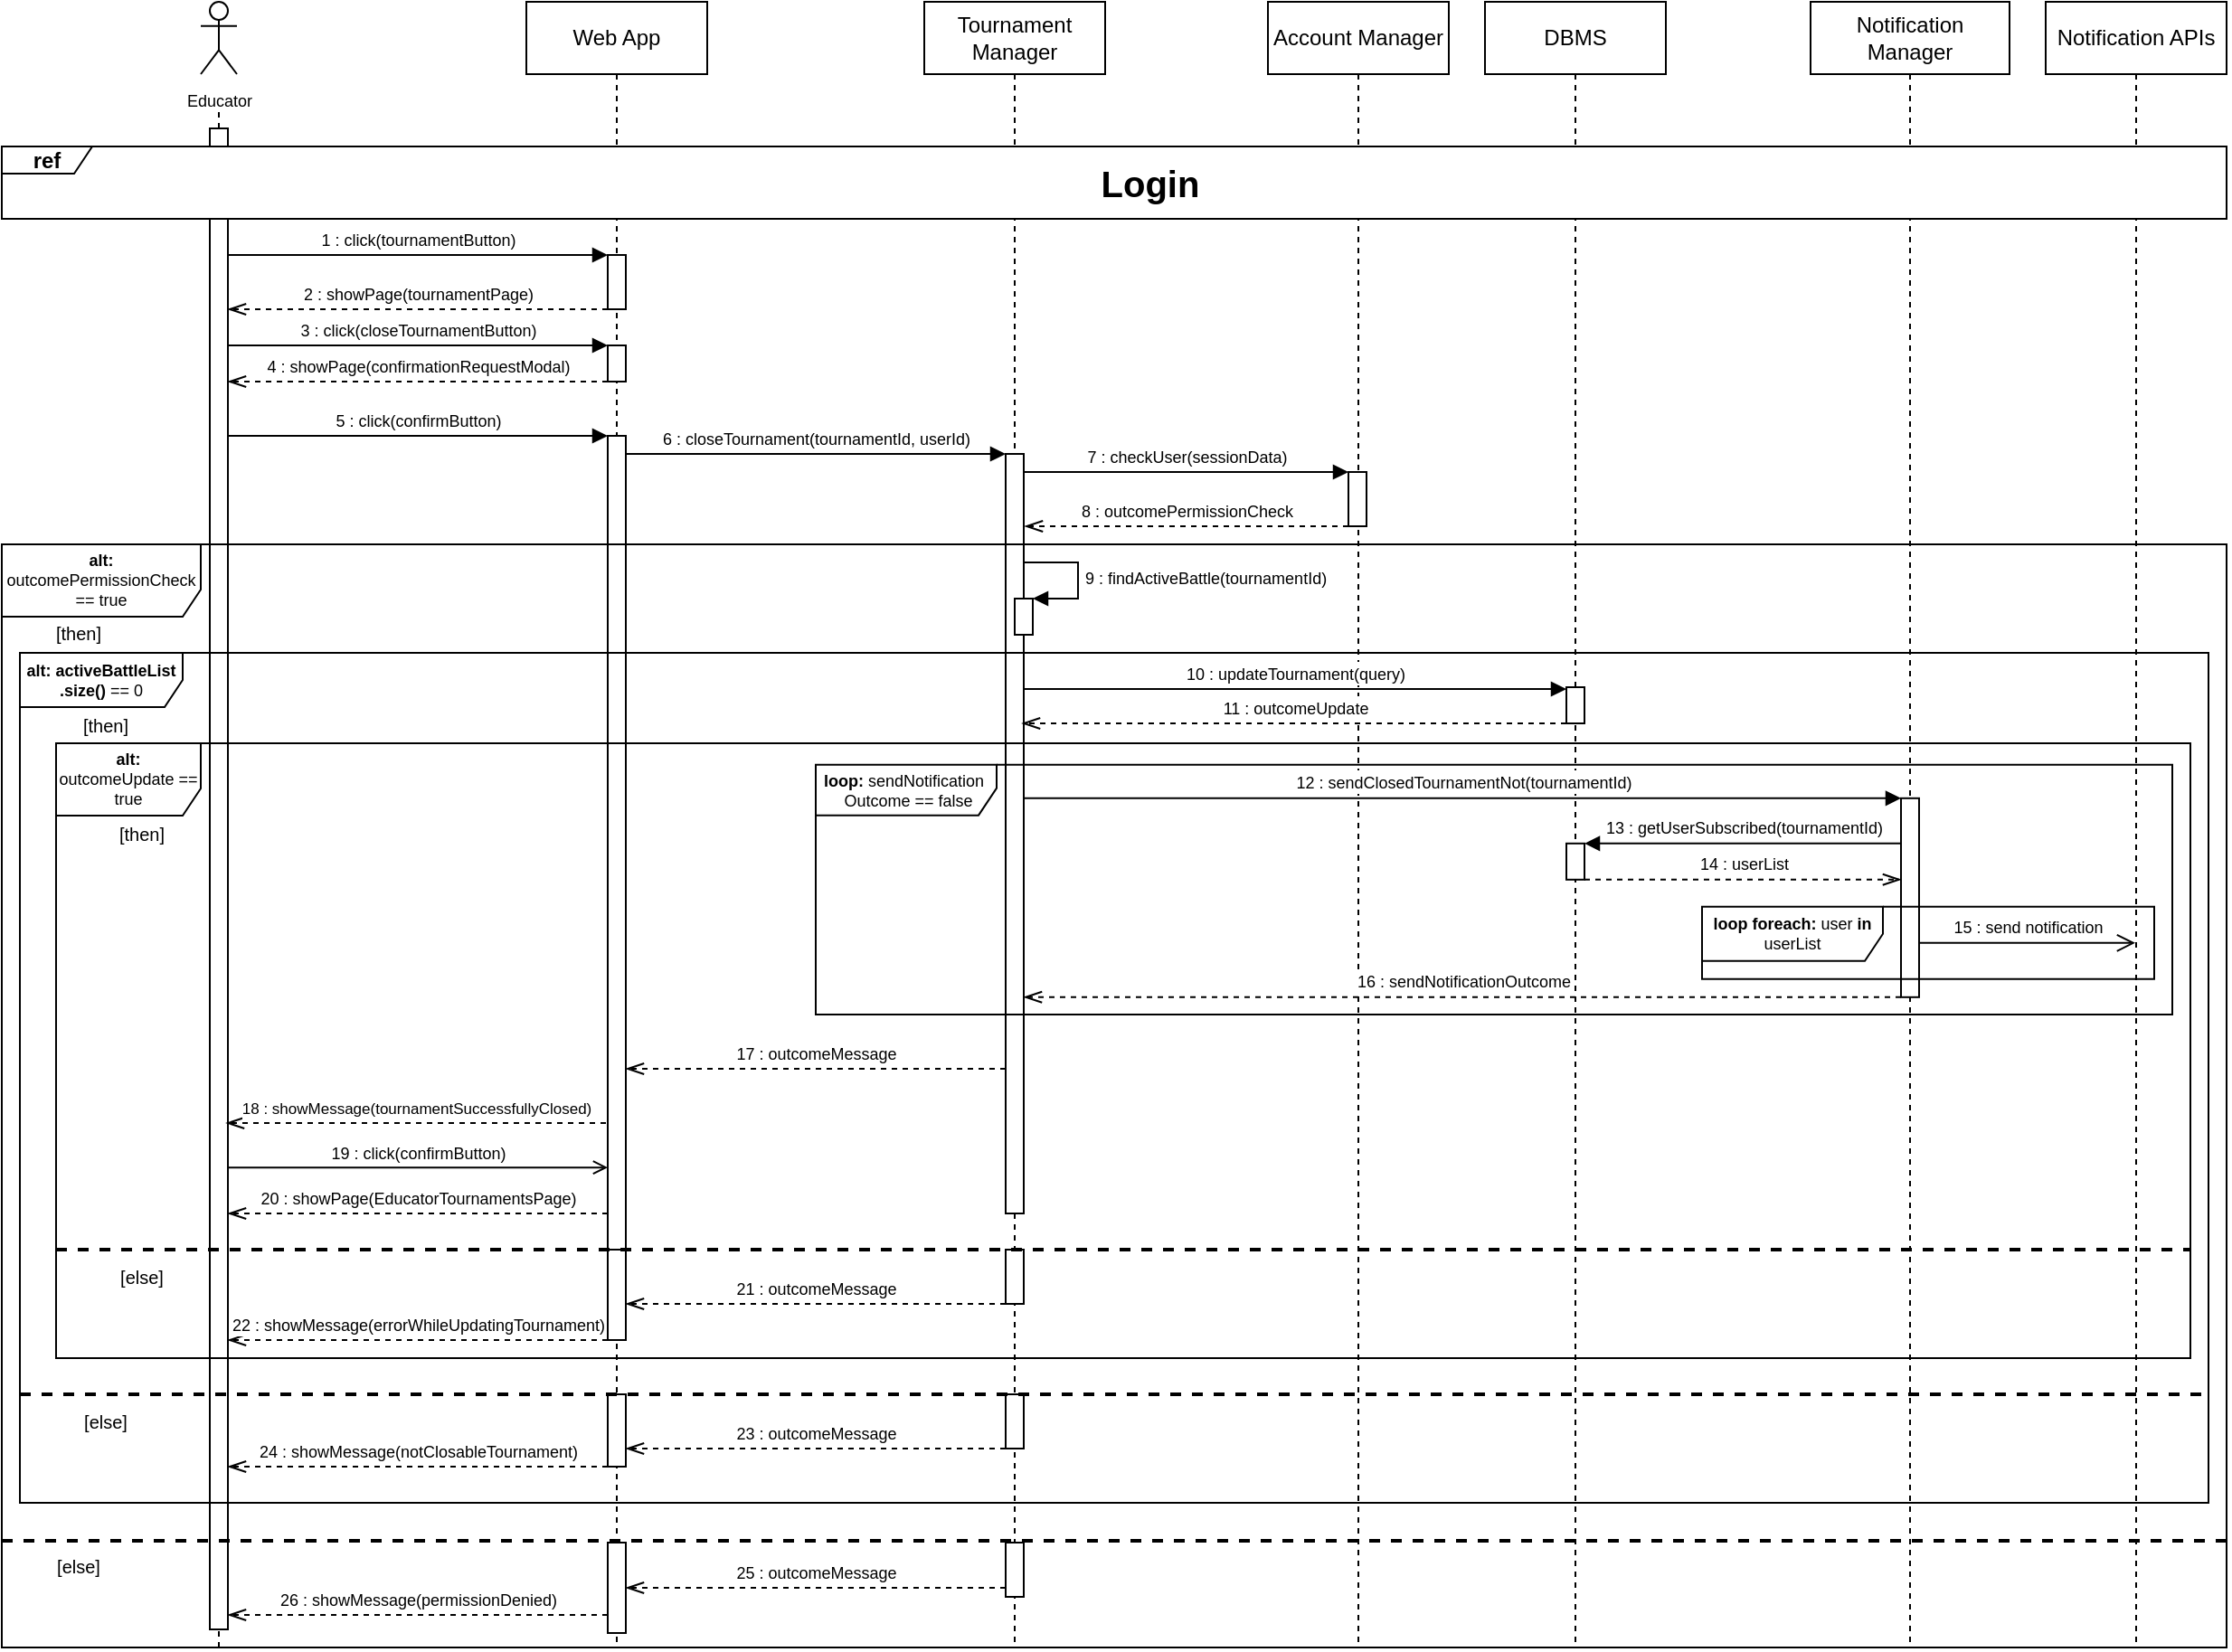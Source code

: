 <mxfile version="22.1.16" type="device">
  <diagram name="Page-1" id="2YBvvXClWsGukQMizWep">
    <mxGraphModel dx="2524" dy="746" grid="1" gridSize="10" guides="1" tooltips="1" connect="1" arrows="1" fold="1" page="1" pageScale="1" pageWidth="850" pageHeight="1100" math="0" shadow="0">
      <root>
        <mxCell id="0" />
        <mxCell id="1" parent="0" />
        <mxCell id="RbzXPUkc1lSmBt4J0QIF-1" value="Web App" style="shape=umlLifeline;perimeter=lifelinePerimeter;whiteSpace=wrap;html=1;container=0;dropTarget=0;collapsible=0;recursiveResize=0;outlineConnect=0;portConstraint=eastwest;newEdgeStyle={&quot;edgeStyle&quot;:&quot;elbowEdgeStyle&quot;,&quot;elbow&quot;:&quot;vertical&quot;,&quot;curved&quot;:0,&quot;rounded&quot;:0};" parent="1" vertex="1">
          <mxGeometry x="80" y="40" width="100" height="910" as="geometry" />
        </mxCell>
        <mxCell id="RbzXPUkc1lSmBt4J0QIF-3" value="" style="html=1;points=[];perimeter=orthogonalPerimeter;outlineConnect=0;targetShapes=umlLifeline;portConstraint=eastwest;newEdgeStyle={&quot;edgeStyle&quot;:&quot;elbowEdgeStyle&quot;,&quot;elbow&quot;:&quot;vertical&quot;,&quot;curved&quot;:0,&quot;rounded&quot;:0};" parent="RbzXPUkc1lSmBt4J0QIF-1" vertex="1">
          <mxGeometry x="45" y="240" width="10" height="500" as="geometry" />
        </mxCell>
        <mxCell id="RbzXPUkc1lSmBt4J0QIF-4" value="" style="html=1;points=[];perimeter=orthogonalPerimeter;outlineConnect=0;targetShapes=umlLifeline;portConstraint=eastwest;newEdgeStyle={&quot;edgeStyle&quot;:&quot;elbowEdgeStyle&quot;,&quot;elbow&quot;:&quot;vertical&quot;,&quot;curved&quot;:0,&quot;rounded&quot;:0};" parent="RbzXPUkc1lSmBt4J0QIF-1" vertex="1">
          <mxGeometry x="45" y="690" width="10" height="50" as="geometry" />
        </mxCell>
        <mxCell id="RbzXPUkc1lSmBt4J0QIF-5" value="" style="html=1;points=[];perimeter=orthogonalPerimeter;outlineConnect=0;targetShapes=umlLifeline;portConstraint=eastwest;newEdgeStyle={&quot;edgeStyle&quot;:&quot;elbowEdgeStyle&quot;,&quot;elbow&quot;:&quot;vertical&quot;,&quot;curved&quot;:0,&quot;rounded&quot;:0};" parent="RbzXPUkc1lSmBt4J0QIF-1" vertex="1">
          <mxGeometry x="45" y="852" width="10" height="50" as="geometry" />
        </mxCell>
        <mxCell id="RbzXPUkc1lSmBt4J0QIF-2" value="" style="html=1;points=[];perimeter=orthogonalPerimeter;outlineConnect=0;targetShapes=umlLifeline;portConstraint=eastwest;newEdgeStyle={&quot;edgeStyle&quot;:&quot;elbowEdgeStyle&quot;,&quot;elbow&quot;:&quot;vertical&quot;,&quot;curved&quot;:0,&quot;rounded&quot;:0};" parent="RbzXPUkc1lSmBt4J0QIF-1" vertex="1">
          <mxGeometry x="45" y="140" width="10" height="30" as="geometry" />
        </mxCell>
        <mxCell id="RbzXPUkc1lSmBt4J0QIF-70" value="" style="html=1;points=[];perimeter=orthogonalPerimeter;outlineConnect=0;targetShapes=umlLifeline;portConstraint=eastwest;newEdgeStyle={&quot;edgeStyle&quot;:&quot;elbowEdgeStyle&quot;,&quot;elbow&quot;:&quot;vertical&quot;,&quot;curved&quot;:0,&quot;rounded&quot;:0};" parent="RbzXPUkc1lSmBt4J0QIF-1" vertex="1">
          <mxGeometry x="45" y="190" width="10" height="20" as="geometry" />
        </mxCell>
        <mxCell id="RbzXPUkc1lSmBt4J0QIF-9" value="&lt;font style=&quot;font-size: 9px;&quot;&gt;1 : click(tournamentButton)&lt;/font&gt;" style="html=1;verticalAlign=bottom;endArrow=block;edgeStyle=elbowEdgeStyle;elbow=horizontal;curved=0;rounded=0;" parent="RbzXPUkc1lSmBt4J0QIF-1" target="RbzXPUkc1lSmBt4J0QIF-2" edge="1">
          <mxGeometry relative="1" as="geometry">
            <mxPoint x="-165" y="140" as="sourcePoint" />
            <Array as="points">
              <mxPoint x="-50" y="140" />
            </Array>
            <mxPoint x="35" y="140" as="targetPoint" />
          </mxGeometry>
        </mxCell>
        <mxCell id="RbzXPUkc1lSmBt4J0QIF-16" value="&lt;font style=&quot;font-size: 9px;&quot;&gt;2 : showPage(tournamentPage)&lt;/font&gt;" style="html=1;verticalAlign=bottom;endArrow=openThin;dashed=1;endSize=8;edgeStyle=elbowEdgeStyle;elbow=vertical;curved=0;rounded=0;endFill=0;" parent="RbzXPUkc1lSmBt4J0QIF-1" source="RbzXPUkc1lSmBt4J0QIF-2" edge="1">
          <mxGeometry relative="1" as="geometry">
            <mxPoint x="-165" y="170" as="targetPoint" />
            <Array as="points">
              <mxPoint x="-75" y="170" />
            </Array>
            <mxPoint y="170" as="sourcePoint" />
          </mxGeometry>
        </mxCell>
        <mxCell id="RbzXPUkc1lSmBt4J0QIF-69" value="&lt;font style=&quot;font-size: 9px;&quot;&gt;3 : click(closeTournamentButton)&lt;/font&gt;" style="html=1;verticalAlign=bottom;endArrow=block;edgeStyle=elbowEdgeStyle;elbow=horizontal;curved=0;rounded=0;" parent="RbzXPUkc1lSmBt4J0QIF-1" edge="1">
          <mxGeometry relative="1" as="geometry">
            <mxPoint x="-165" y="190" as="sourcePoint" />
            <Array as="points">
              <mxPoint x="-50" y="190" />
            </Array>
            <mxPoint x="45" y="190" as="targetPoint" />
          </mxGeometry>
        </mxCell>
        <mxCell id="RbzXPUkc1lSmBt4J0QIF-71" value="&lt;font style=&quot;font-size: 9px;&quot;&gt;4 : showPage(confirmationRequestModal)&lt;/font&gt;" style="html=1;verticalAlign=bottom;endArrow=openThin;dashed=1;endSize=8;edgeStyle=elbowEdgeStyle;elbow=vertical;curved=0;rounded=0;endFill=0;" parent="RbzXPUkc1lSmBt4J0QIF-1" source="RbzXPUkc1lSmBt4J0QIF-70" edge="1">
          <mxGeometry relative="1" as="geometry">
            <mxPoint x="-165" y="210" as="targetPoint" />
            <Array as="points">
              <mxPoint x="-75" y="210" />
            </Array>
            <mxPoint x="45" y="210" as="sourcePoint" />
          </mxGeometry>
        </mxCell>
        <mxCell id="RbzXPUkc1lSmBt4J0QIF-6" value="&lt;font style=&quot;font-size: 9px;&quot;&gt;Educator&lt;/font&gt;" style="shape=umlActor;verticalLabelPosition=bottom;verticalAlign=top;html=1;outlineConnect=0;" parent="1" vertex="1">
          <mxGeometry x="-100" y="40" width="20" height="40" as="geometry" />
        </mxCell>
        <mxCell id="RbzXPUkc1lSmBt4J0QIF-7" value="" style="endArrow=none;dashed=1;html=1;rounded=0;" parent="1" source="RbzXPUkc1lSmBt4J0QIF-8" edge="1">
          <mxGeometry width="50" height="50" relative="1" as="geometry">
            <mxPoint x="-90" y="350" as="sourcePoint" />
            <mxPoint x="-90" y="100" as="targetPoint" />
          </mxGeometry>
        </mxCell>
        <mxCell id="RbzXPUkc1lSmBt4J0QIF-8" value="" style="html=1;points=[];perimeter=orthogonalPerimeter;outlineConnect=0;targetShapes=umlLifeline;portConstraint=eastwest;newEdgeStyle={&quot;edgeStyle&quot;:&quot;elbowEdgeStyle&quot;,&quot;elbow&quot;:&quot;vertical&quot;,&quot;curved&quot;:0,&quot;rounded&quot;:0};" parent="1" vertex="1">
          <mxGeometry x="-95" y="110" width="10" height="830" as="geometry" />
        </mxCell>
        <mxCell id="RbzXPUkc1lSmBt4J0QIF-10" value="Tournament Manager" style="shape=umlLifeline;perimeter=lifelinePerimeter;whiteSpace=wrap;html=1;container=1;dropTarget=0;collapsible=0;recursiveResize=0;outlineConnect=0;portConstraint=eastwest;newEdgeStyle={&quot;curved&quot;:0,&quot;rounded&quot;:0};" parent="1" vertex="1">
          <mxGeometry x="300" y="40" width="100" height="910" as="geometry" />
        </mxCell>
        <mxCell id="RbzXPUkc1lSmBt4J0QIF-11" value="" style="html=1;points=[];perimeter=orthogonalPerimeter;outlineConnect=0;targetShapes=umlLifeline;portConstraint=eastwest;newEdgeStyle={&quot;edgeStyle&quot;:&quot;elbowEdgeStyle&quot;,&quot;elbow&quot;:&quot;vertical&quot;,&quot;curved&quot;:0,&quot;rounded&quot;:0};" parent="RbzXPUkc1lSmBt4J0QIF-10" vertex="1">
          <mxGeometry x="45" y="250" width="10" height="420" as="geometry" />
        </mxCell>
        <mxCell id="RbzXPUkc1lSmBt4J0QIF-12" value="" style="html=1;points=[[0,0,0,0,5],[0,1,0,0,-5],[1,0,0,0,5],[1,1,0,0,-5]];perimeter=orthogonalPerimeter;outlineConnect=0;targetShapes=umlLifeline;portConstraint=eastwest;newEdgeStyle={&quot;curved&quot;:0,&quot;rounded&quot;:0};" parent="RbzXPUkc1lSmBt4J0QIF-10" vertex="1">
          <mxGeometry x="50" y="330" width="10" height="20" as="geometry" />
        </mxCell>
        <mxCell id="RbzXPUkc1lSmBt4J0QIF-13" value="&lt;font style=&quot;font-size: 9px;&quot;&gt;9 : findActiveBattle(tournamentId)&lt;/font&gt;" style="html=1;align=left;spacingLeft=2;endArrow=block;rounded=0;edgeStyle=orthogonalEdgeStyle;curved=0;rounded=0;" parent="RbzXPUkc1lSmBt4J0QIF-10" target="RbzXPUkc1lSmBt4J0QIF-12" edge="1">
          <mxGeometry x="0.013" relative="1" as="geometry">
            <mxPoint x="55" y="310" as="sourcePoint" />
            <Array as="points">
              <mxPoint x="85" y="310" />
              <mxPoint x="85" y="330" />
            </Array>
            <mxPoint as="offset" />
          </mxGeometry>
        </mxCell>
        <mxCell id="RbzXPUkc1lSmBt4J0QIF-14" value="" style="html=1;points=[];perimeter=orthogonalPerimeter;outlineConnect=0;targetShapes=umlLifeline;portConstraint=eastwest;newEdgeStyle={&quot;edgeStyle&quot;:&quot;elbowEdgeStyle&quot;,&quot;elbow&quot;:&quot;vertical&quot;,&quot;curved&quot;:0,&quot;rounded&quot;:0};" parent="RbzXPUkc1lSmBt4J0QIF-10" vertex="1">
          <mxGeometry x="45" y="852" width="10" height="30" as="geometry" />
        </mxCell>
        <mxCell id="RbzXPUkc1lSmBt4J0QIF-15" value="" style="html=1;points=[];perimeter=orthogonalPerimeter;outlineConnect=0;targetShapes=umlLifeline;portConstraint=eastwest;newEdgeStyle={&quot;edgeStyle&quot;:&quot;elbowEdgeStyle&quot;,&quot;elbow&quot;:&quot;vertical&quot;,&quot;curved&quot;:0,&quot;rounded&quot;:0};" parent="RbzXPUkc1lSmBt4J0QIF-10" vertex="1">
          <mxGeometry x="45" y="690" width="10" height="30" as="geometry" />
        </mxCell>
        <mxCell id="RbzXPUkc1lSmBt4J0QIF-17" value="Account Manager" style="shape=umlLifeline;perimeter=lifelinePerimeter;whiteSpace=wrap;html=1;container=1;dropTarget=0;collapsible=0;recursiveResize=0;outlineConnect=0;portConstraint=eastwest;newEdgeStyle={&quot;curved&quot;:0,&quot;rounded&quot;:0};" parent="1" vertex="1">
          <mxGeometry x="490" y="40" width="100" height="910" as="geometry" />
        </mxCell>
        <mxCell id="RbzXPUkc1lSmBt4J0QIF-18" value="" style="html=1;points=[];perimeter=orthogonalPerimeter;outlineConnect=0;targetShapes=umlLifeline;portConstraint=eastwest;newEdgeStyle={&quot;edgeStyle&quot;:&quot;elbowEdgeStyle&quot;,&quot;elbow&quot;:&quot;vertical&quot;,&quot;curved&quot;:0,&quot;rounded&quot;:0};" parent="RbzXPUkc1lSmBt4J0QIF-17" vertex="1">
          <mxGeometry x="44.5" y="260" width="10" height="30" as="geometry" />
        </mxCell>
        <mxCell id="RbzXPUkc1lSmBt4J0QIF-19" value="&lt;font style=&quot;font-size: 9px;&quot;&gt;7 : checkUser(sessionData)&lt;/font&gt;" style="html=1;verticalAlign=bottom;endArrow=block;edgeStyle=elbowEdgeStyle;elbow=vertical;curved=0;rounded=0;" parent="RbzXPUkc1lSmBt4J0QIF-17" target="RbzXPUkc1lSmBt4J0QIF-18" edge="1">
          <mxGeometry relative="1" as="geometry">
            <mxPoint x="-134.5" y="260" as="sourcePoint" />
            <Array as="points">
              <mxPoint x="0.5" y="260" />
            </Array>
            <mxPoint x="10.5" y="280" as="targetPoint" />
            <mxPoint as="offset" />
          </mxGeometry>
        </mxCell>
        <mxCell id="RbzXPUkc1lSmBt4J0QIF-20" value="&lt;font style=&quot;font-size: 9px;&quot;&gt;8 : outcomePermissionCheck&lt;/font&gt;" style="html=1;verticalAlign=bottom;endArrow=openThin;dashed=1;endSize=8;edgeStyle=elbowEdgeStyle;elbow=vertical;curved=0;rounded=0;endFill=0;" parent="RbzXPUkc1lSmBt4J0QIF-17" source="RbzXPUkc1lSmBt4J0QIF-18" edge="1">
          <mxGeometry relative="1" as="geometry">
            <mxPoint x="-134.5" y="290" as="targetPoint" />
            <Array as="points">
              <mxPoint x="-49.5" y="290" />
            </Array>
            <mxPoint x="15.5" y="290" as="sourcePoint" />
          </mxGeometry>
        </mxCell>
        <mxCell id="RbzXPUkc1lSmBt4J0QIF-51" value="&lt;font style=&quot;font-size: 9px;&quot;&gt;5 : click(confirmButton)&lt;/font&gt;" style="html=1;verticalAlign=bottom;endArrow=block;edgeStyle=elbowEdgeStyle;elbow=horizontal;curved=0;rounded=0;" parent="RbzXPUkc1lSmBt4J0QIF-17" edge="1">
          <mxGeometry relative="1" as="geometry">
            <mxPoint x="-575" y="240" as="sourcePoint" />
            <Array as="points">
              <mxPoint x="-460" y="240" />
            </Array>
            <mxPoint x="-365" y="240" as="targetPoint" />
          </mxGeometry>
        </mxCell>
        <mxCell id="RbzXPUkc1lSmBt4J0QIF-52" value="&lt;font style=&quot;font-size: 9px;&quot;&gt;6 :&amp;nbsp;&lt;/font&gt;&lt;font style=&quot;font-size: 9px;&quot;&gt;closeTournament(tournamentId, userId)&lt;/font&gt;" style="html=1;verticalAlign=bottom;endArrow=block;edgeStyle=elbowEdgeStyle;elbow=vertical;curved=0;rounded=0;" parent="RbzXPUkc1lSmBt4J0QIF-17" edge="1">
          <mxGeometry relative="1" as="geometry">
            <mxPoint x="-355" y="250" as="sourcePoint" />
            <Array as="points">
              <mxPoint x="-270" y="250" />
            </Array>
            <mxPoint x="-145" y="250" as="targetPoint" />
            <mxPoint as="offset" />
          </mxGeometry>
        </mxCell>
        <mxCell id="RbzXPUkc1lSmBt4J0QIF-21" value="DBMS" style="shape=umlLifeline;perimeter=lifelinePerimeter;whiteSpace=wrap;html=1;container=1;dropTarget=0;collapsible=0;recursiveResize=0;outlineConnect=0;portConstraint=eastwest;newEdgeStyle={&quot;curved&quot;:0,&quot;rounded&quot;:0};" parent="1" vertex="1">
          <mxGeometry x="610" y="40" width="100" height="910" as="geometry" />
        </mxCell>
        <mxCell id="RbzXPUkc1lSmBt4J0QIF-22" value="" style="html=1;points=[];perimeter=orthogonalPerimeter;outlineConnect=0;targetShapes=umlLifeline;portConstraint=eastwest;newEdgeStyle={&quot;edgeStyle&quot;:&quot;elbowEdgeStyle&quot;,&quot;elbow&quot;:&quot;vertical&quot;,&quot;curved&quot;:0,&quot;rounded&quot;:0};" parent="RbzXPUkc1lSmBt4J0QIF-21" vertex="1">
          <mxGeometry x="45" y="379" width="10" height="20" as="geometry" />
        </mxCell>
        <mxCell id="RbzXPUkc1lSmBt4J0QIF-23" value="Notification Manager" style="shape=umlLifeline;perimeter=lifelinePerimeter;whiteSpace=wrap;html=1;container=1;dropTarget=0;collapsible=0;recursiveResize=0;outlineConnect=0;portConstraint=eastwest;newEdgeStyle={&quot;curved&quot;:0,&quot;rounded&quot;:0};" parent="1" vertex="1">
          <mxGeometry x="790" y="40" width="110" height="910" as="geometry" />
        </mxCell>
        <mxCell id="RbzXPUkc1lSmBt4J0QIF-24" value="Notification APIs" style="shape=umlLifeline;perimeter=lifelinePerimeter;whiteSpace=wrap;html=1;container=1;dropTarget=0;collapsible=0;recursiveResize=0;outlineConnect=0;portConstraint=eastwest;newEdgeStyle={&quot;curved&quot;:0,&quot;rounded&quot;:0};" parent="1" vertex="1">
          <mxGeometry x="920" y="40" width="100" height="910" as="geometry" />
        </mxCell>
        <mxCell id="RbzXPUkc1lSmBt4J0QIF-25" value="&lt;p style=&quot;line-height: 120%; font-size: 9px;&quot;&gt;&lt;b&gt;alt: &lt;/b&gt;outcomePermissionCheck == true&lt;/p&gt;" style="shape=umlFrame;whiteSpace=wrap;html=1;pointerEvents=0;width=110;height=40;verticalAlign=middle;horizontal=1;labelPosition=center;verticalLabelPosition=middle;align=center;" parent="1" vertex="1">
          <mxGeometry x="-210" y="340" width="1230" height="610" as="geometry" />
        </mxCell>
        <mxCell id="RbzXPUkc1lSmBt4J0QIF-26" value="[then]" style="text;html=1;strokeColor=none;fillColor=none;align=center;verticalAlign=middle;whiteSpace=wrap;rounded=0;fontSize=10;" parent="1" vertex="1">
          <mxGeometry x="-185" y="384" width="35" height="10" as="geometry" />
        </mxCell>
        <mxCell id="RbzXPUkc1lSmBt4J0QIF-27" value="[else]" style="text;html=1;strokeColor=none;fillColor=none;align=center;verticalAlign=middle;whiteSpace=wrap;rounded=0;fontSize=10;" parent="1" vertex="1">
          <mxGeometry x="-170" y="820.0" width="35" height="10" as="geometry" />
        </mxCell>
        <mxCell id="RbzXPUkc1lSmBt4J0QIF-28" value="&lt;font style=&quot;font-size: 9px;&quot;&gt;23 : outcomeMessage&lt;/font&gt;" style="html=1;verticalAlign=bottom;endArrow=openThin;dashed=1;endSize=8;edgeStyle=elbowEdgeStyle;elbow=horizontal;curved=0;rounded=0;endFill=0;" parent="1" source="RbzXPUkc1lSmBt4J0QIF-36" target="RbzXPUkc1lSmBt4J0QIF-37" edge="1">
          <mxGeometry relative="1" as="geometry">
            <mxPoint x="135" y="835" as="targetPoint" />
            <Array as="points">
              <mxPoint x="240" y="840" />
            </Array>
            <mxPoint x="264" y="878.18" as="sourcePoint" />
          </mxGeometry>
        </mxCell>
        <mxCell id="RbzXPUkc1lSmBt4J0QIF-29" value="&lt;font style=&quot;font-size: 9px;&quot;&gt;24 : showMessage(notClosableTournament)&lt;/font&gt;" style="html=1;verticalAlign=bottom;endArrow=openThin;dashed=1;endSize=8;edgeStyle=elbowEdgeStyle;elbow=vertical;curved=0;rounded=0;endFill=0;" parent="1" edge="1">
          <mxGeometry relative="1" as="geometry">
            <mxPoint x="-85" y="850" as="targetPoint" />
            <Array as="points">
              <mxPoint x="30" y="850" />
            </Array>
            <mxPoint x="125" y="850" as="sourcePoint" />
          </mxGeometry>
        </mxCell>
        <mxCell id="RbzXPUkc1lSmBt4J0QIF-30" value="[then]" style="text;html=1;strokeColor=none;fillColor=none;align=center;verticalAlign=middle;whiteSpace=wrap;rounded=0;fontSize=10;" parent="1" vertex="1">
          <mxGeometry x="-150" y="495.41" width="35" height="10" as="geometry" />
        </mxCell>
        <mxCell id="RbzXPUkc1lSmBt4J0QIF-31" value="" style="html=1;points=[];perimeter=orthogonalPerimeter;outlineConnect=0;targetShapes=umlLifeline;portConstraint=eastwest;newEdgeStyle={&quot;edgeStyle&quot;:&quot;elbowEdgeStyle&quot;,&quot;elbow&quot;:&quot;vertical&quot;,&quot;curved&quot;:0,&quot;rounded&quot;:0};" parent="1" vertex="1">
          <mxGeometry x="840" y="480.41" width="10" height="110" as="geometry" />
        </mxCell>
        <mxCell id="RbzXPUkc1lSmBt4J0QIF-32" value="&lt;p style=&quot;line-height: 120%; font-size: 9px;&quot;&gt;&lt;b&gt;loop: &lt;/b&gt;sendNotification&amp;nbsp; &amp;nbsp;&lt;span style=&quot;background-color: initial;&quot;&gt;Outcome == false&lt;/span&gt;&lt;/p&gt;" style="shape=umlFrame;whiteSpace=wrap;html=1;pointerEvents=0;width=100;height=28;verticalAlign=middle;horizontal=1;labelPosition=center;verticalLabelPosition=middle;align=center;" parent="1" vertex="1">
          <mxGeometry x="240" y="461.82" width="750" height="138.18" as="geometry" />
        </mxCell>
        <mxCell id="RbzXPUkc1lSmBt4J0QIF-33" value="&lt;font style=&quot;font-size: 9px;&quot;&gt;17 : outcomeMessage&lt;/font&gt;" style="html=1;verticalAlign=bottom;endArrow=openThin;dashed=1;endSize=8;edgeStyle=elbowEdgeStyle;elbow=horizontal;curved=0;rounded=0;endFill=0;" parent="1" edge="1">
          <mxGeometry relative="1" as="geometry">
            <mxPoint x="135" y="630" as="targetPoint" />
            <Array as="points">
              <mxPoint x="310" y="630" />
            </Array>
            <mxPoint x="345" y="630" as="sourcePoint" />
          </mxGeometry>
        </mxCell>
        <mxCell id="RbzXPUkc1lSmBt4J0QIF-34" value="&lt;font style=&quot;font-size: 8.5px;&quot;&gt;18 : showMessage(tournamentSuccessfullyClosed)&lt;/font&gt;" style="html=1;verticalAlign=bottom;endArrow=openThin;dashed=1;endSize=8;edgeStyle=elbowEdgeStyle;elbow=vertical;curved=0;rounded=0;endFill=0;" parent="1" edge="1">
          <mxGeometry relative="1" as="geometry">
            <mxPoint x="-86" y="660" as="targetPoint" />
            <Array as="points">
              <mxPoint x="119" y="660" />
            </Array>
            <mxPoint x="124" y="660" as="sourcePoint" />
          </mxGeometry>
        </mxCell>
        <mxCell id="RbzXPUkc1lSmBt4J0QIF-35" value="[else]" style="text;html=1;strokeColor=none;fillColor=none;align=center;verticalAlign=middle;whiteSpace=wrap;rounded=0;fontSize=10;" parent="1" vertex="1">
          <mxGeometry x="-150" y="740" width="35" height="10" as="geometry" />
        </mxCell>
        <mxCell id="RbzXPUkc1lSmBt4J0QIF-36" value="" style="html=1;points=[];perimeter=orthogonalPerimeter;outlineConnect=0;targetShapes=umlLifeline;portConstraint=eastwest;newEdgeStyle={&quot;edgeStyle&quot;:&quot;elbowEdgeStyle&quot;,&quot;elbow&quot;:&quot;vertical&quot;,&quot;curved&quot;:0,&quot;rounded&quot;:0};" parent="1" vertex="1">
          <mxGeometry x="345" y="810" width="10" height="30" as="geometry" />
        </mxCell>
        <mxCell id="RbzXPUkc1lSmBt4J0QIF-37" value="" style="html=1;points=[];perimeter=orthogonalPerimeter;outlineConnect=0;targetShapes=umlLifeline;portConstraint=eastwest;newEdgeStyle={&quot;edgeStyle&quot;:&quot;elbowEdgeStyle&quot;,&quot;elbow&quot;:&quot;vertical&quot;,&quot;curved&quot;:0,&quot;rounded&quot;:0};" parent="1" vertex="1">
          <mxGeometry x="125" y="810" width="10" height="40" as="geometry" />
        </mxCell>
        <mxCell id="RbzXPUkc1lSmBt4J0QIF-38" value="" style="endArrow=none;dashed=1;html=1;rounded=0;" parent="1" edge="1">
          <mxGeometry width="50" height="50" relative="1" as="geometry">
            <mxPoint x="-90" y="950" as="sourcePoint" />
            <mxPoint x="-90" y="940" as="targetPoint" />
          </mxGeometry>
        </mxCell>
        <mxCell id="RbzXPUkc1lSmBt4J0QIF-39" value="&lt;font style=&quot;font-size: 9px;&quot;&gt;10 : updateTournament(query)&lt;/font&gt;" style="html=1;verticalAlign=bottom;endArrow=block;edgeStyle=elbowEdgeStyle;elbow=vertical;curved=0;rounded=0;" parent="1" target="RbzXPUkc1lSmBt4J0QIF-22" edge="1">
          <mxGeometry relative="1" as="geometry">
            <mxPoint x="355" y="420" as="sourcePoint" />
            <Array as="points">
              <mxPoint x="505" y="420" />
            </Array>
            <mxPoint x="694" y="429" as="targetPoint" />
            <mxPoint as="offset" />
          </mxGeometry>
        </mxCell>
        <mxCell id="RbzXPUkc1lSmBt4J0QIF-40" value="&lt;font style=&quot;font-size: 9px;&quot;&gt;11 : outcomeUpdate&lt;/font&gt;" style="html=1;verticalAlign=bottom;endArrow=openThin;dashed=1;endSize=8;edgeStyle=elbowEdgeStyle;elbow=horizontal;curved=0;rounded=0;endFill=0;" parent="1" source="RbzXPUkc1lSmBt4J0QIF-22" edge="1">
          <mxGeometry relative="1" as="geometry">
            <mxPoint x="354" y="439" as="targetPoint" />
            <Array as="points">
              <mxPoint x="610" y="439" />
            </Array>
            <mxPoint x="849" y="438" as="sourcePoint" />
          </mxGeometry>
        </mxCell>
        <mxCell id="RbzXPUkc1lSmBt4J0QIF-41" value="&lt;p style=&quot;line-height: 120%; font-size: 9px;&quot;&gt;&lt;b&gt;alt: &lt;/b&gt;outcomeUpdate == true&lt;/p&gt;" style="shape=umlFrame;whiteSpace=wrap;html=1;pointerEvents=0;width=80;height=40;verticalAlign=middle;horizontal=1;labelPosition=center;verticalLabelPosition=middle;align=center;" parent="1" vertex="1">
          <mxGeometry x="-180" y="450" width="1180" height="340" as="geometry" />
        </mxCell>
        <mxCell id="RbzXPUkc1lSmBt4J0QIF-42" value="&lt;p style=&quot;line-height: 120%; font-size: 9px;&quot;&gt;&lt;b&gt;alt: activeBattleList .size()&lt;/b&gt;&amp;nbsp;== 0&lt;/p&gt;" style="shape=umlFrame;whiteSpace=wrap;html=1;pointerEvents=0;width=90;height=30;verticalAlign=middle;horizontal=1;labelPosition=center;verticalLabelPosition=middle;align=center;" parent="1" vertex="1">
          <mxGeometry x="-200" y="400" width="1210" height="470" as="geometry" />
        </mxCell>
        <mxCell id="RbzXPUkc1lSmBt4J0QIF-43" value="[then]" style="text;html=1;strokeColor=none;fillColor=none;align=center;verticalAlign=middle;whiteSpace=wrap;rounded=0;fontSize=10;" parent="1" vertex="1">
          <mxGeometry x="-170" y="435" width="35" height="10" as="geometry" />
        </mxCell>
        <mxCell id="RbzXPUkc1lSmBt4J0QIF-44" value="[else]" style="text;html=1;strokeColor=none;fillColor=none;align=center;verticalAlign=middle;whiteSpace=wrap;rounded=0;fontSize=10;" parent="1" vertex="1">
          <mxGeometry x="-185" y="900" width="35" height="10" as="geometry" />
        </mxCell>
        <mxCell id="RbzXPUkc1lSmBt4J0QIF-45" value="&lt;font style=&quot;font-size: 9px;&quot;&gt;19 : click(confirmButton)&lt;/font&gt;" style="html=1;verticalAlign=bottom;endArrow=open;edgeStyle=elbowEdgeStyle;elbow=horizontal;curved=0;rounded=0;endFill=0;" parent="1" edge="1">
          <mxGeometry relative="1" as="geometry">
            <mxPoint x="-85" y="684.58" as="sourcePoint" />
            <Array as="points">
              <mxPoint x="29" y="684.58" />
            </Array>
            <mxPoint x="125" y="684.58" as="targetPoint" />
          </mxGeometry>
        </mxCell>
        <mxCell id="RbzXPUkc1lSmBt4J0QIF-46" value="&lt;font style=&quot;font-size: 9px;&quot;&gt;20 : showPage(EducatorTournamentsPage)&lt;/font&gt;" style="html=1;verticalAlign=bottom;endArrow=openThin;dashed=1;endSize=8;edgeStyle=elbowEdgeStyle;elbow=vertical;curved=0;rounded=0;endFill=0;" parent="1" edge="1">
          <mxGeometry relative="1" as="geometry">
            <mxPoint x="-85" y="710" as="targetPoint" />
            <Array as="points">
              <mxPoint x="5" y="710" />
            </Array>
            <mxPoint x="125" y="710" as="sourcePoint" />
          </mxGeometry>
        </mxCell>
        <mxCell id="RbzXPUkc1lSmBt4J0QIF-53" value="&lt;b&gt;ref&lt;/b&gt;" style="shape=umlFrame;whiteSpace=wrap;html=1;pointerEvents=0;width=50;height=15;labelBorderColor=none;labelBackgroundColor=none;fontColor=default;swimlaneFillColor=default;" parent="1" vertex="1">
          <mxGeometry x="-210" y="120" width="1230" height="40" as="geometry" />
        </mxCell>
        <mxCell id="RbzXPUkc1lSmBt4J0QIF-54" value="&lt;b&gt;&lt;font style=&quot;font-size: 20px;&quot;&gt;Login&lt;/font&gt;&lt;/b&gt;" style="text;html=1;strokeColor=none;fillColor=none;align=center;verticalAlign=middle;whiteSpace=wrap;rounded=0;" parent="1" vertex="1">
          <mxGeometry x="395" y="125" width="60" height="30" as="geometry" />
        </mxCell>
        <mxCell id="RbzXPUkc1lSmBt4J0QIF-55" value="&lt;font style=&quot;font-size: 9px;&quot;&gt;12 : sendClosedTournamentNot(tournamentId)&lt;/font&gt;" style="html=1;verticalAlign=bottom;endArrow=block;edgeStyle=elbowEdgeStyle;elbow=vertical;curved=0;rounded=0;" parent="1" target="RbzXPUkc1lSmBt4J0QIF-31" edge="1">
          <mxGeometry relative="1" as="geometry">
            <mxPoint x="355" y="480.41" as="sourcePoint" />
            <Array as="points">
              <mxPoint x="689" y="480.41" />
            </Array>
            <mxPoint x="694" y="480.41" as="targetPoint" />
            <mxPoint as="offset" />
          </mxGeometry>
        </mxCell>
        <mxCell id="RbzXPUkc1lSmBt4J0QIF-56" value="" style="html=1;points=[];perimeter=orthogonalPerimeter;outlineConnect=0;targetShapes=umlLifeline;portConstraint=eastwest;newEdgeStyle={&quot;edgeStyle&quot;:&quot;elbowEdgeStyle&quot;,&quot;elbow&quot;:&quot;vertical&quot;,&quot;curved&quot;:0,&quot;rounded&quot;:0};" parent="1" vertex="1">
          <mxGeometry x="655" y="505.41" width="10" height="20" as="geometry" />
        </mxCell>
        <mxCell id="RbzXPUkc1lSmBt4J0QIF-57" value="&lt;font style=&quot;font-size: 9px;&quot;&gt;13 : getUserSubscribed(tournamentId)&lt;/font&gt;" style="html=1;verticalAlign=bottom;endArrow=block;endSize=6;edgeStyle=elbowEdgeStyle;elbow=vertical;curved=0;rounded=0;endFill=1;startArrow=none;startFill=0;" parent="1" source="RbzXPUkc1lSmBt4J0QIF-31" target="RbzXPUkc1lSmBt4J0QIF-56" edge="1">
          <mxGeometry relative="1" as="geometry">
            <mxPoint x="704" y="505.41" as="targetPoint" />
            <Array as="points">
              <mxPoint x="780" y="505.41" />
            </Array>
            <mxPoint x="850" y="505.41" as="sourcePoint" />
          </mxGeometry>
        </mxCell>
        <mxCell id="RbzXPUkc1lSmBt4J0QIF-58" value="&lt;font style=&quot;font-size: 9px;&quot;&gt;14 : userList&lt;/font&gt;" style="html=1;verticalAlign=bottom;endArrow=openThin;edgeStyle=elbowEdgeStyle;elbow=vertical;curved=0;rounded=0;endFill=0;dashed=1;endSize=8;" parent="1" source="RbzXPUkc1lSmBt4J0QIF-56" target="RbzXPUkc1lSmBt4J0QIF-31" edge="1">
          <mxGeometry relative="1" as="geometry">
            <mxPoint x="704" y="525.41" as="sourcePoint" />
            <Array as="points">
              <mxPoint x="839" y="525.41" />
            </Array>
            <mxPoint x="883.5" y="525.41" as="targetPoint" />
            <mxPoint as="offset" />
          </mxGeometry>
        </mxCell>
        <mxCell id="RbzXPUkc1lSmBt4J0QIF-59" value="&lt;p style=&quot;line-height: 120%; font-size: 9px;&quot;&gt;&lt;b&gt;loop foreach: &lt;/b&gt;user &lt;b&gt;in &lt;/b&gt;userList&lt;/p&gt;" style="shape=umlFrame;whiteSpace=wrap;html=1;pointerEvents=0;width=100;height=30;verticalAlign=middle;horizontal=1;labelPosition=center;verticalLabelPosition=middle;align=center;" parent="1" vertex="1">
          <mxGeometry x="730" y="540.41" width="250" height="40" as="geometry" />
        </mxCell>
        <mxCell id="RbzXPUkc1lSmBt4J0QIF-60" value="&lt;font style=&quot;font-size: 9px;&quot;&gt;15 : send notification&lt;/font&gt;" style="html=1;verticalAlign=bottom;endArrow=open;edgeStyle=elbowEdgeStyle;elbow=horizontal;curved=0;rounded=0;endFill=0;endSize=8;" parent="1" edge="1">
          <mxGeometry relative="1" as="geometry">
            <mxPoint x="850" y="560.41" as="sourcePoint" />
            <Array as="points">
              <mxPoint x="910" y="560.41" />
            </Array>
            <mxPoint x="969.5" y="560.41" as="targetPoint" />
          </mxGeometry>
        </mxCell>
        <mxCell id="RbzXPUkc1lSmBt4J0QIF-61" value="" style="endArrow=none;dashed=1;html=1;rounded=0;strokeWidth=2;" parent="1" edge="1">
          <mxGeometry width="50" height="50" relative="1" as="geometry">
            <mxPoint x="-180" y="730" as="sourcePoint" />
            <mxPoint x="1000" y="730" as="targetPoint" />
          </mxGeometry>
        </mxCell>
        <mxCell id="RbzXPUkc1lSmBt4J0QIF-62" value="&lt;font style=&quot;font-size: 9px;&quot;&gt;16 : sendNotificationOutcome&lt;/font&gt;" style="html=1;verticalAlign=bottom;endArrow=openThin;dashed=1;endSize=8;edgeStyle=elbowEdgeStyle;elbow=horizontal;curved=0;rounded=0;endFill=0;" parent="1" source="RbzXPUkc1lSmBt4J0QIF-31" edge="1">
          <mxGeometry relative="1" as="geometry">
            <mxPoint x="355" y="590.41" as="targetPoint" />
            <Array as="points">
              <mxPoint x="820" y="590.41" />
            </Array>
            <mxPoint x="694" y="600.41" as="sourcePoint" />
          </mxGeometry>
        </mxCell>
        <mxCell id="RbzXPUkc1lSmBt4J0QIF-63" value="&lt;font style=&quot;font-size: 9px;&quot;&gt;22 : showMessage(errorWhileUpdatingTournament)&lt;/font&gt;" style="html=1;verticalAlign=bottom;endArrow=openThin;dashed=1;endSize=8;edgeStyle=elbowEdgeStyle;elbow=horizontal;curved=0;rounded=0;endFill=0;" parent="1" source="RbzXPUkc1lSmBt4J0QIF-4" edge="1">
          <mxGeometry relative="1" as="geometry">
            <mxPoint x="-85" y="780.0" as="targetPoint" />
            <Array as="points">
              <mxPoint x="110" y="780" />
            </Array>
            <mxPoint x="160" y="800" as="sourcePoint" />
          </mxGeometry>
        </mxCell>
        <mxCell id="RbzXPUkc1lSmBt4J0QIF-64" value="&lt;font style=&quot;font-size: 9px;&quot;&gt;21 : outcomeMessage&lt;/font&gt;" style="html=1;verticalAlign=bottom;endArrow=openThin;dashed=1;endSize=8;edgeStyle=elbowEdgeStyle;elbow=horizontal;curved=0;rounded=0;endFill=0;" parent="1" source="RbzXPUkc1lSmBt4J0QIF-15" target="RbzXPUkc1lSmBt4J0QIF-4" edge="1">
          <mxGeometry relative="1" as="geometry">
            <mxPoint x="175" y="780" as="targetPoint" />
            <Array as="points">
              <mxPoint x="310" y="760" />
            </Array>
            <mxPoint x="325" y="780" as="sourcePoint" />
          </mxGeometry>
        </mxCell>
        <mxCell id="RbzXPUkc1lSmBt4J0QIF-65" value="" style="endArrow=none;dashed=1;html=1;rounded=0;strokeWidth=2;" parent="1" edge="1">
          <mxGeometry width="50" height="50" relative="1" as="geometry">
            <mxPoint x="-200" y="810" as="sourcePoint" />
            <mxPoint x="1010" y="810" as="targetPoint" />
          </mxGeometry>
        </mxCell>
        <mxCell id="RbzXPUkc1lSmBt4J0QIF-66" value="&lt;font style=&quot;font-size: 9px;&quot;&gt;25 : outcomeMessage&lt;/font&gt;" style="html=1;verticalAlign=bottom;endArrow=openThin;dashed=1;endSize=8;edgeStyle=elbowEdgeStyle;elbow=horizontal;curved=0;rounded=0;endFill=0;" parent="1" source="RbzXPUkc1lSmBt4J0QIF-14" target="RbzXPUkc1lSmBt4J0QIF-5" edge="1">
          <mxGeometry relative="1" as="geometry">
            <mxPoint x="164" y="960.18" as="targetPoint" />
            <Array as="points">
              <mxPoint x="260" y="917" />
            </Array>
            <mxPoint x="294" y="960.18" as="sourcePoint" />
          </mxGeometry>
        </mxCell>
        <mxCell id="RbzXPUkc1lSmBt4J0QIF-67" value="&lt;font style=&quot;font-size: 9px;&quot;&gt;26 : showMessage(permissionDenied)&lt;/font&gt;" style="html=1;verticalAlign=bottom;endArrow=openThin;dashed=1;endSize=8;edgeStyle=elbowEdgeStyle;elbow=vertical;curved=0;rounded=0;endFill=0;" parent="1" source="RbzXPUkc1lSmBt4J0QIF-5" edge="1">
          <mxGeometry relative="1" as="geometry">
            <mxPoint x="-85" y="932" as="targetPoint" />
            <Array as="points">
              <mxPoint x="60" y="932" />
            </Array>
            <mxPoint x="133" y="990.18" as="sourcePoint" />
          </mxGeometry>
        </mxCell>
        <mxCell id="RbzXPUkc1lSmBt4J0QIF-68" value="" style="endArrow=none;dashed=1;html=1;rounded=0;strokeWidth=2;" parent="1" edge="1">
          <mxGeometry width="50" height="50" relative="1" as="geometry">
            <mxPoint x="-210" y="891" as="sourcePoint" />
            <mxPoint x="1020" y="891" as="targetPoint" />
          </mxGeometry>
        </mxCell>
      </root>
    </mxGraphModel>
  </diagram>
</mxfile>
